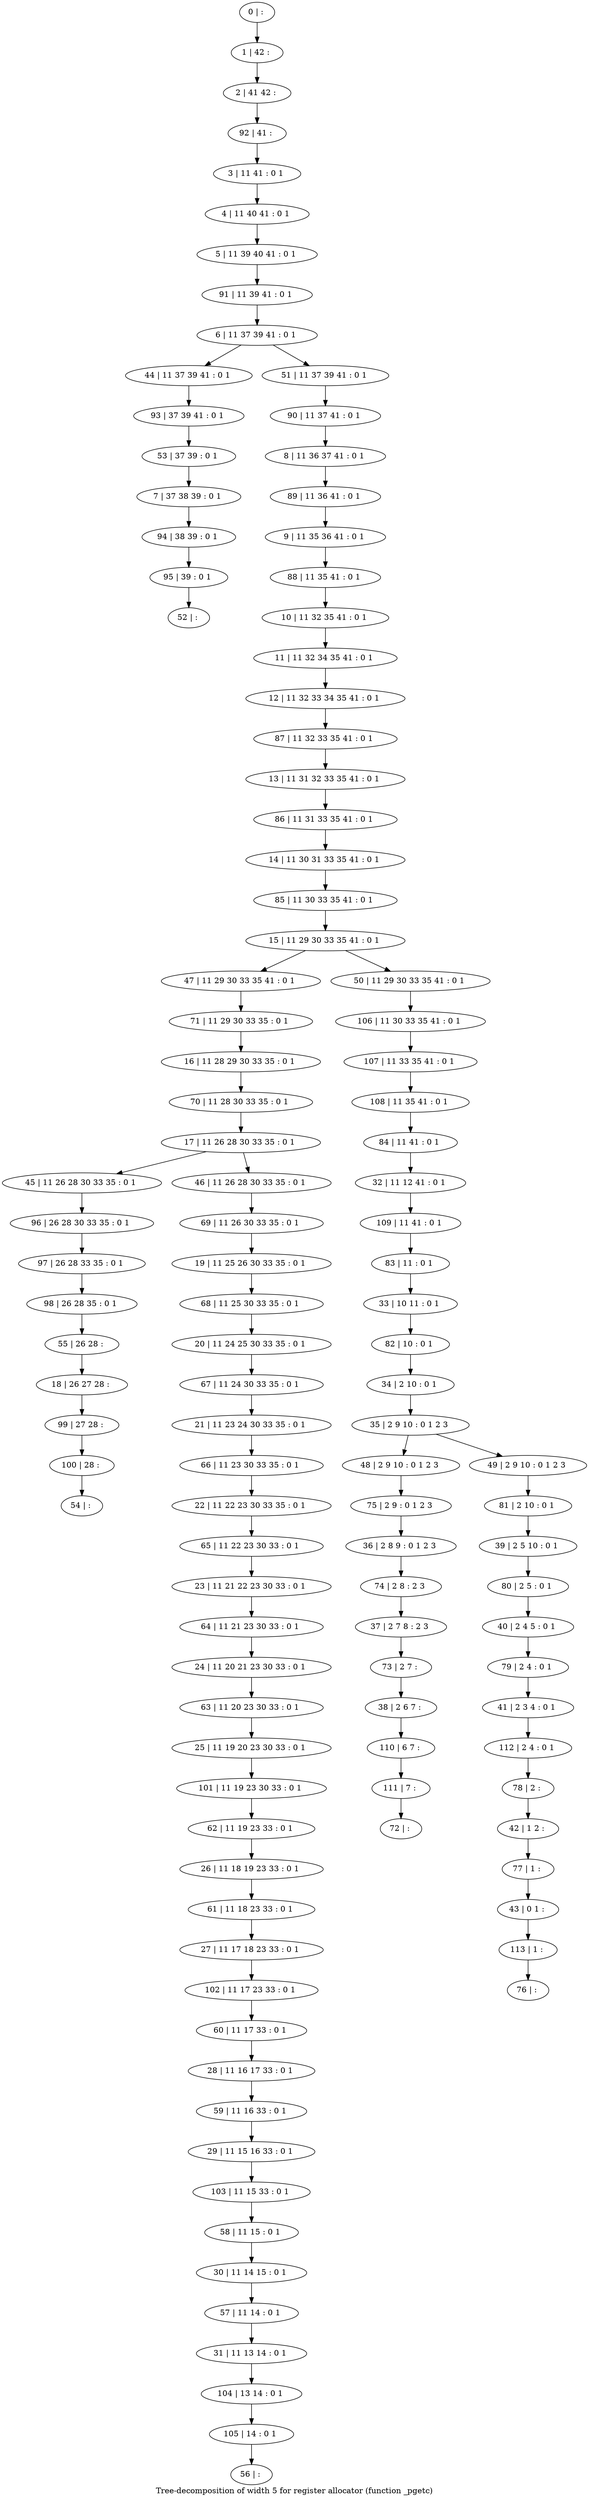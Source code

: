 digraph G {
graph [label="Tree-decomposition of width 5 for register allocator (function _pgetc)"]
0[label="0 | : "];
1[label="1 | 42 : "];
2[label="2 | 41 42 : "];
3[label="3 | 11 41 : 0 1 "];
4[label="4 | 11 40 41 : 0 1 "];
5[label="5 | 11 39 40 41 : 0 1 "];
6[label="6 | 11 37 39 41 : 0 1 "];
7[label="7 | 37 38 39 : 0 1 "];
8[label="8 | 11 36 37 41 : 0 1 "];
9[label="9 | 11 35 36 41 : 0 1 "];
10[label="10 | 11 32 35 41 : 0 1 "];
11[label="11 | 11 32 34 35 41 : 0 1 "];
12[label="12 | 11 32 33 34 35 41 : 0 1 "];
13[label="13 | 11 31 32 33 35 41 : 0 1 "];
14[label="14 | 11 30 31 33 35 41 : 0 1 "];
15[label="15 | 11 29 30 33 35 41 : 0 1 "];
16[label="16 | 11 28 29 30 33 35 : 0 1 "];
17[label="17 | 11 26 28 30 33 35 : 0 1 "];
18[label="18 | 26 27 28 : "];
19[label="19 | 11 25 26 30 33 35 : 0 1 "];
20[label="20 | 11 24 25 30 33 35 : 0 1 "];
21[label="21 | 11 23 24 30 33 35 : 0 1 "];
22[label="22 | 11 22 23 30 33 35 : 0 1 "];
23[label="23 | 11 21 22 23 30 33 : 0 1 "];
24[label="24 | 11 20 21 23 30 33 : 0 1 "];
25[label="25 | 11 19 20 23 30 33 : 0 1 "];
26[label="26 | 11 18 19 23 33 : 0 1 "];
27[label="27 | 11 17 18 23 33 : 0 1 "];
28[label="28 | 11 16 17 33 : 0 1 "];
29[label="29 | 11 15 16 33 : 0 1 "];
30[label="30 | 11 14 15 : 0 1 "];
31[label="31 | 11 13 14 : 0 1 "];
32[label="32 | 11 12 41 : 0 1 "];
33[label="33 | 10 11 : 0 1 "];
34[label="34 | 2 10 : 0 1 "];
35[label="35 | 2 9 10 : 0 1 2 3 "];
36[label="36 | 2 8 9 : 0 1 2 3 "];
37[label="37 | 2 7 8 : 2 3 "];
38[label="38 | 2 6 7 : "];
39[label="39 | 2 5 10 : 0 1 "];
40[label="40 | 2 4 5 : 0 1 "];
41[label="41 | 2 3 4 : 0 1 "];
42[label="42 | 1 2 : "];
43[label="43 | 0 1 : "];
44[label="44 | 11 37 39 41 : 0 1 "];
45[label="45 | 11 26 28 30 33 35 : 0 1 "];
46[label="46 | 11 26 28 30 33 35 : 0 1 "];
47[label="47 | 11 29 30 33 35 41 : 0 1 "];
48[label="48 | 2 9 10 : 0 1 2 3 "];
49[label="49 | 2 9 10 : 0 1 2 3 "];
50[label="50 | 11 29 30 33 35 41 : 0 1 "];
51[label="51 | 11 37 39 41 : 0 1 "];
52[label="52 | : "];
53[label="53 | 37 39 : 0 1 "];
54[label="54 | : "];
55[label="55 | 26 28 : "];
56[label="56 | : "];
57[label="57 | 11 14 : 0 1 "];
58[label="58 | 11 15 : 0 1 "];
59[label="59 | 11 16 33 : 0 1 "];
60[label="60 | 11 17 33 : 0 1 "];
61[label="61 | 11 18 23 33 : 0 1 "];
62[label="62 | 11 19 23 33 : 0 1 "];
63[label="63 | 11 20 23 30 33 : 0 1 "];
64[label="64 | 11 21 23 30 33 : 0 1 "];
65[label="65 | 11 22 23 30 33 : 0 1 "];
66[label="66 | 11 23 30 33 35 : 0 1 "];
67[label="67 | 11 24 30 33 35 : 0 1 "];
68[label="68 | 11 25 30 33 35 : 0 1 "];
69[label="69 | 11 26 30 33 35 : 0 1 "];
70[label="70 | 11 28 30 33 35 : 0 1 "];
71[label="71 | 11 29 30 33 35 : 0 1 "];
72[label="72 | : "];
73[label="73 | 2 7 : "];
74[label="74 | 2 8 : 2 3 "];
75[label="75 | 2 9 : 0 1 2 3 "];
76[label="76 | : "];
77[label="77 | 1 : "];
78[label="78 | 2 : "];
79[label="79 | 2 4 : 0 1 "];
80[label="80 | 2 5 : 0 1 "];
81[label="81 | 2 10 : 0 1 "];
82[label="82 | 10 : 0 1 "];
83[label="83 | 11 : 0 1 "];
84[label="84 | 11 41 : 0 1 "];
85[label="85 | 11 30 33 35 41 : 0 1 "];
86[label="86 | 11 31 33 35 41 : 0 1 "];
87[label="87 | 11 32 33 35 41 : 0 1 "];
88[label="88 | 11 35 41 : 0 1 "];
89[label="89 | 11 36 41 : 0 1 "];
90[label="90 | 11 37 41 : 0 1 "];
91[label="91 | 11 39 41 : 0 1 "];
92[label="92 | 41 : "];
93[label="93 | 37 39 41 : 0 1 "];
94[label="94 | 38 39 : 0 1 "];
95[label="95 | 39 : 0 1 "];
96[label="96 | 26 28 30 33 35 : 0 1 "];
97[label="97 | 26 28 33 35 : 0 1 "];
98[label="98 | 26 28 35 : 0 1 "];
99[label="99 | 27 28 : "];
100[label="100 | 28 : "];
101[label="101 | 11 19 23 30 33 : 0 1 "];
102[label="102 | 11 17 23 33 : 0 1 "];
103[label="103 | 11 15 33 : 0 1 "];
104[label="104 | 13 14 : 0 1 "];
105[label="105 | 14 : 0 1 "];
106[label="106 | 11 30 33 35 41 : 0 1 "];
107[label="107 | 11 33 35 41 : 0 1 "];
108[label="108 | 11 35 41 : 0 1 "];
109[label="109 | 11 41 : 0 1 "];
110[label="110 | 6 7 : "];
111[label="111 | 7 : "];
112[label="112 | 2 4 : 0 1 "];
113[label="113 | 1 : "];
0->1 ;
1->2 ;
3->4 ;
4->5 ;
10->11 ;
11->12 ;
34->35 ;
6->44 ;
17->45 ;
17->46 ;
15->47 ;
35->48 ;
35->49 ;
15->50 ;
6->51 ;
53->7 ;
55->18 ;
57->31 ;
30->57 ;
58->30 ;
59->29 ;
28->59 ;
60->28 ;
61->27 ;
26->61 ;
62->26 ;
63->25 ;
24->63 ;
64->24 ;
23->64 ;
65->23 ;
22->65 ;
66->22 ;
21->66 ;
67->21 ;
20->67 ;
68->20 ;
19->68 ;
69->19 ;
46->69 ;
70->17 ;
16->70 ;
71->16 ;
47->71 ;
73->38 ;
37->73 ;
74->37 ;
36->74 ;
75->36 ;
48->75 ;
77->43 ;
42->77 ;
78->42 ;
79->41 ;
40->79 ;
80->40 ;
39->80 ;
81->39 ;
49->81 ;
82->34 ;
33->82 ;
83->33 ;
84->32 ;
85->15 ;
14->85 ;
86->14 ;
13->86 ;
87->13 ;
12->87 ;
88->10 ;
9->88 ;
89->9 ;
8->89 ;
90->8 ;
51->90 ;
91->6 ;
5->91 ;
92->3 ;
2->92 ;
93->53 ;
44->93 ;
7->94 ;
95->52 ;
94->95 ;
45->96 ;
96->97 ;
98->55 ;
97->98 ;
18->99 ;
100->54 ;
99->100 ;
101->62 ;
25->101 ;
102->60 ;
27->102 ;
103->58 ;
29->103 ;
31->104 ;
105->56 ;
104->105 ;
50->106 ;
106->107 ;
108->84 ;
107->108 ;
109->83 ;
32->109 ;
38->110 ;
111->72 ;
110->111 ;
112->78 ;
41->112 ;
113->76 ;
43->113 ;
}

